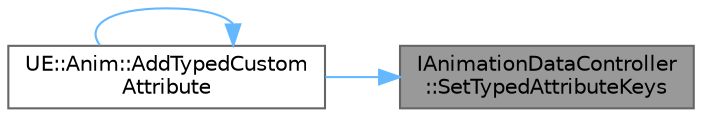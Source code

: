digraph "IAnimationDataController::SetTypedAttributeKeys"
{
 // INTERACTIVE_SVG=YES
 // LATEX_PDF_SIZE
  bgcolor="transparent";
  edge [fontname=Helvetica,fontsize=10,labelfontname=Helvetica,labelfontsize=10];
  node [fontname=Helvetica,fontsize=10,shape=box,height=0.2,width=0.4];
  rankdir="RL";
  Node1 [id="Node000001",label="IAnimationDataController\l::SetTypedAttributeKeys",height=0.2,width=0.4,color="gray40", fillcolor="grey60", style="filled", fontcolor="black",tooltip="Replace the keys for the attribute with provided identifier."];
  Node1 -> Node2 [id="edge1_Node000001_Node000002",dir="back",color="steelblue1",style="solid",tooltip=" "];
  Node2 [id="Node000002",label="UE::Anim::AddTypedCustom\lAttribute",height=0.2,width=0.4,color="grey40", fillcolor="white", style="filled",URL="$d9/d53/namespaceUE_1_1Anim.html#af8c903db90a4651d59968002aac06adc",tooltip="Helper functionality allowing the user to add an attribute with a typed value array."];
  Node2 -> Node2 [id="edge2_Node000002_Node000002",dir="back",color="steelblue1",style="solid",tooltip=" "];
}

